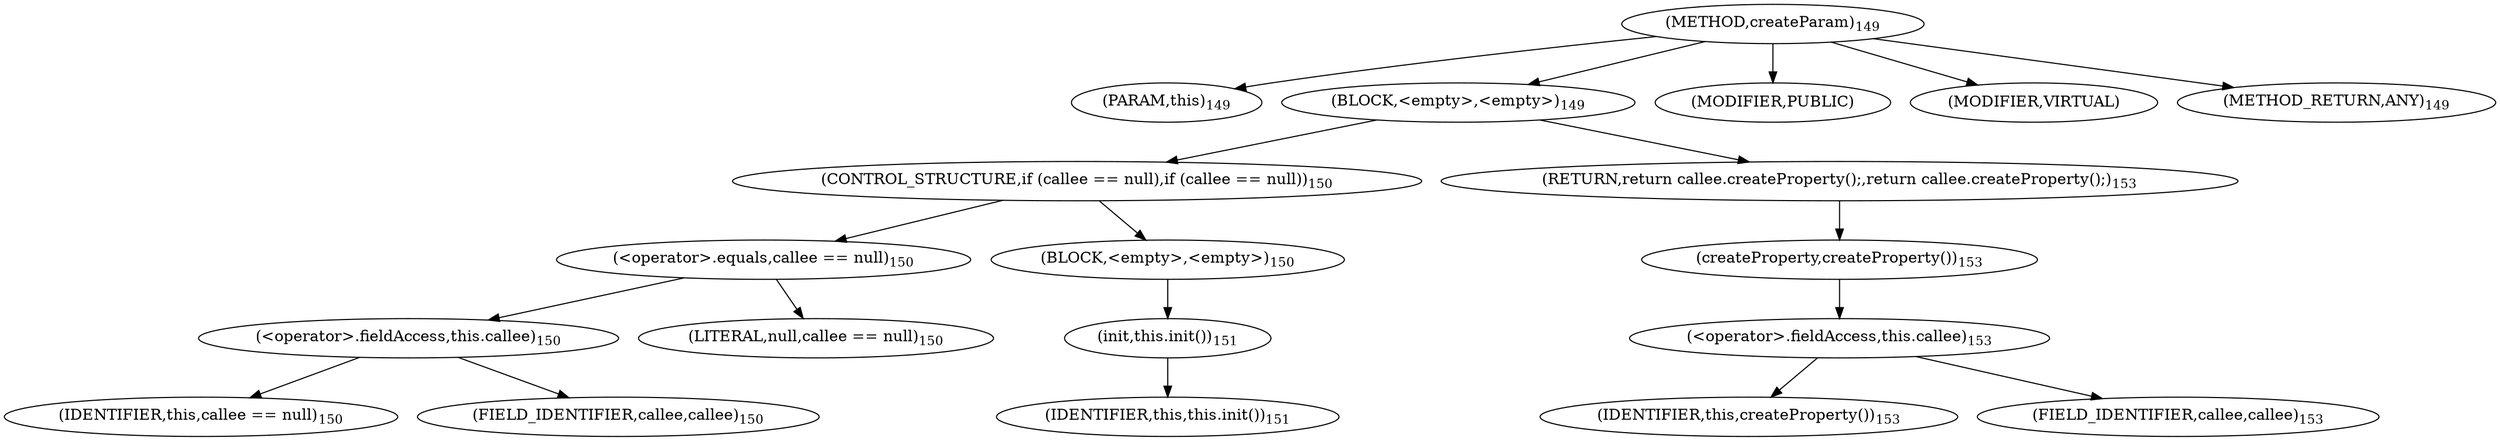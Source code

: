 digraph "createParam" {  
"154" [label = <(METHOD,createParam)<SUB>149</SUB>> ]
"14" [label = <(PARAM,this)<SUB>149</SUB>> ]
"155" [label = <(BLOCK,&lt;empty&gt;,&lt;empty&gt;)<SUB>149</SUB>> ]
"156" [label = <(CONTROL_STRUCTURE,if (callee == null),if (callee == null))<SUB>150</SUB>> ]
"157" [label = <(&lt;operator&gt;.equals,callee == null)<SUB>150</SUB>> ]
"158" [label = <(&lt;operator&gt;.fieldAccess,this.callee)<SUB>150</SUB>> ]
"159" [label = <(IDENTIFIER,this,callee == null)<SUB>150</SUB>> ]
"160" [label = <(FIELD_IDENTIFIER,callee,callee)<SUB>150</SUB>> ]
"161" [label = <(LITERAL,null,callee == null)<SUB>150</SUB>> ]
"162" [label = <(BLOCK,&lt;empty&gt;,&lt;empty&gt;)<SUB>150</SUB>> ]
"163" [label = <(init,this.init())<SUB>151</SUB>> ]
"13" [label = <(IDENTIFIER,this,this.init())<SUB>151</SUB>> ]
"164" [label = <(RETURN,return callee.createProperty();,return callee.createProperty();)<SUB>153</SUB>> ]
"165" [label = <(createProperty,createProperty())<SUB>153</SUB>> ]
"166" [label = <(&lt;operator&gt;.fieldAccess,this.callee)<SUB>153</SUB>> ]
"167" [label = <(IDENTIFIER,this,createProperty())<SUB>153</SUB>> ]
"168" [label = <(FIELD_IDENTIFIER,callee,callee)<SUB>153</SUB>> ]
"169" [label = <(MODIFIER,PUBLIC)> ]
"170" [label = <(MODIFIER,VIRTUAL)> ]
"171" [label = <(METHOD_RETURN,ANY)<SUB>149</SUB>> ]
  "154" -> "14" 
  "154" -> "155" 
  "154" -> "169" 
  "154" -> "170" 
  "154" -> "171" 
  "155" -> "156" 
  "155" -> "164" 
  "156" -> "157" 
  "156" -> "162" 
  "157" -> "158" 
  "157" -> "161" 
  "158" -> "159" 
  "158" -> "160" 
  "162" -> "163" 
  "163" -> "13" 
  "164" -> "165" 
  "165" -> "166" 
  "166" -> "167" 
  "166" -> "168" 
}
